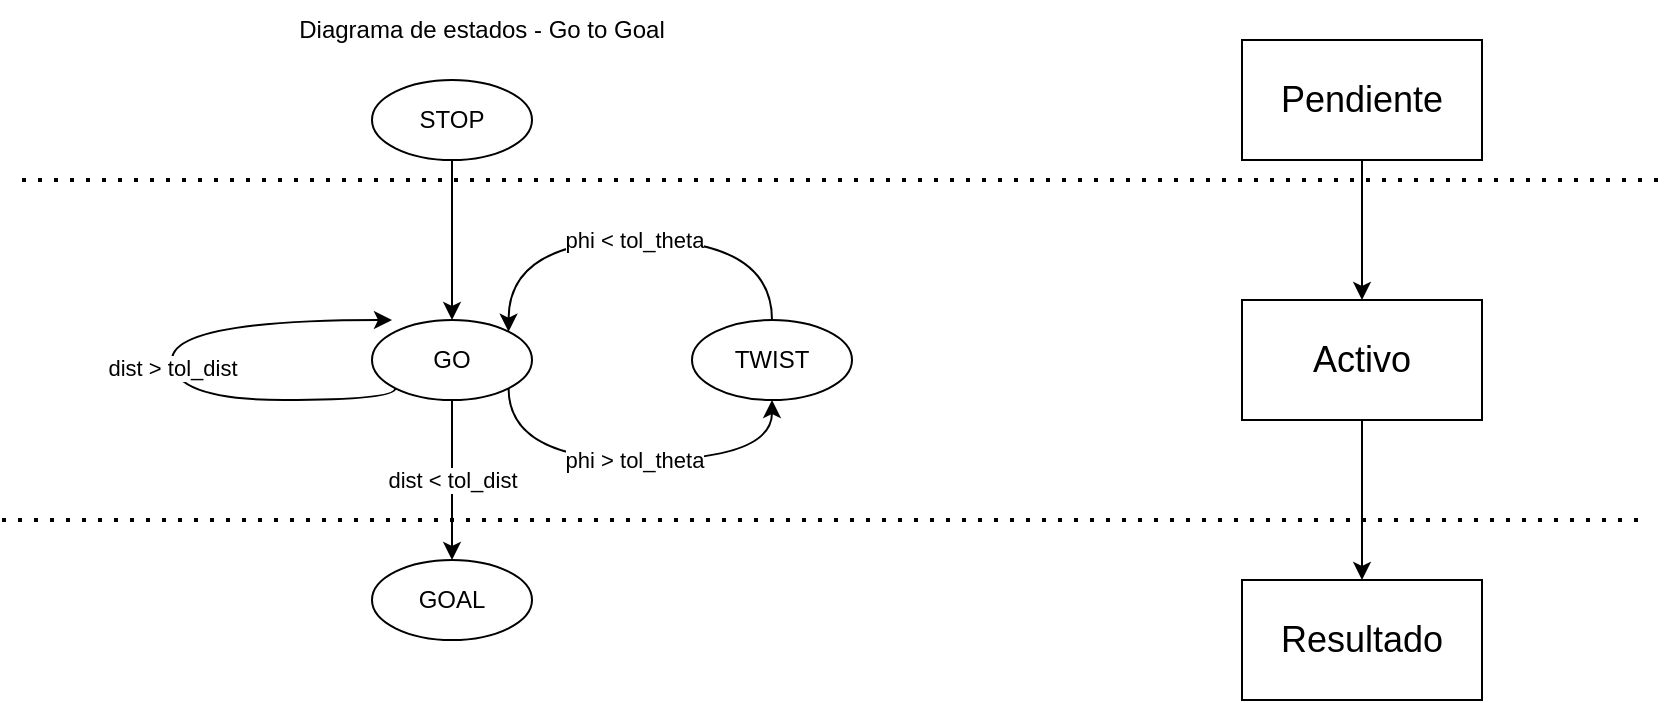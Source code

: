 <mxfile>
    <diagram id="CmNSt037pfmFF0u0RwWw" name="Go2Goal">
        <mxGraphModel dx="1874" dy="293" grid="1" gridSize="10" guides="1" tooltips="1" connect="1" arrows="1" fold="1" page="1" pageScale="1" pageWidth="850" pageHeight="1100" math="0" shadow="0">
            <root>
                <mxCell id="0"/>
                <mxCell id="1" parent="0"/>
                <mxCell id="8" value="" style="edgeStyle=none;html=1;" parent="1" source="2" target="7" edge="1">
                    <mxGeometry relative="1" as="geometry"/>
                </mxCell>
                <mxCell id="2" value="STOP" style="ellipse;whiteSpace=wrap;html=1;" parent="1" vertex="1">
                    <mxGeometry x="185" y="120" width="80" height="40" as="geometry"/>
                </mxCell>
                <mxCell id="15" value="dist &amp;lt; tol_dist" style="edgeStyle=none;html=1;" parent="1" source="7" target="11" edge="1">
                    <mxGeometry relative="1" as="geometry"/>
                </mxCell>
                <mxCell id="18" value="phi &amp;gt; tol_theta" style="edgeStyle=orthogonalEdgeStyle;curved=1;html=1;exitX=1;exitY=1;exitDx=0;exitDy=0;entryX=0.5;entryY=1;entryDx=0;entryDy=0;" parent="1" source="7" target="9" edge="1">
                    <mxGeometry relative="1" as="geometry">
                        <Array as="points">
                            <mxPoint x="385" y="310"/>
                        </Array>
                    </mxGeometry>
                </mxCell>
                <mxCell id="7" value="GO" style="ellipse;whiteSpace=wrap;html=1;" parent="1" vertex="1">
                    <mxGeometry x="185" y="240" width="80" height="40" as="geometry"/>
                </mxCell>
                <mxCell id="19" value="phi &amp;lt; tol_theta" style="edgeStyle=orthogonalEdgeStyle;curved=1;html=1;exitX=0.5;exitY=0;exitDx=0;exitDy=0;entryX=1;entryY=0;entryDx=0;entryDy=0;" parent="1" source="9" target="7" edge="1">
                    <mxGeometry relative="1" as="geometry">
                        <Array as="points">
                            <mxPoint x="385" y="200"/>
                            <mxPoint x="253" y="200"/>
                        </Array>
                    </mxGeometry>
                </mxCell>
                <mxCell id="9" value="TWIST" style="ellipse;whiteSpace=wrap;html=1;" parent="1" vertex="1">
                    <mxGeometry x="345" y="240" width="80" height="40" as="geometry"/>
                </mxCell>
                <mxCell id="11" value="GOAL" style="ellipse;whiteSpace=wrap;html=1;" parent="1" vertex="1">
                    <mxGeometry x="185" y="360" width="80" height="40" as="geometry"/>
                </mxCell>
                <mxCell id="20" value="dist &amp;gt; tol_dist" style="edgeStyle=orthogonalEdgeStyle;curved=1;html=1;exitX=0;exitY=1;exitDx=0;exitDy=0;" parent="1" source="7" edge="1">
                    <mxGeometry relative="1" as="geometry">
                        <mxPoint x="195" y="240" as="targetPoint"/>
                        <Array as="points">
                            <mxPoint x="197" y="280"/>
                            <mxPoint x="85" y="280"/>
                            <mxPoint x="85" y="240"/>
                        </Array>
                    </mxGeometry>
                </mxCell>
                <mxCell id="21" value="Diagrama de estados - Go to Goal" style="text;strokeColor=none;align=center;fillColor=none;html=1;verticalAlign=middle;whiteSpace=wrap;rounded=0;" parent="1" vertex="1">
                    <mxGeometry x="65" y="80" width="350" height="30" as="geometry"/>
                </mxCell>
                <mxCell id="22" value="" style="endArrow=none;dashed=1;html=1;dashPattern=1 3;strokeWidth=2;" edge="1" parent="1">
                    <mxGeometry width="50" height="50" relative="1" as="geometry">
                        <mxPoint x="10" y="170" as="sourcePoint"/>
                        <mxPoint x="830" y="170" as="targetPoint"/>
                    </mxGeometry>
                </mxCell>
                <mxCell id="23" value="" style="endArrow=none;dashed=1;html=1;dashPattern=1 3;strokeWidth=2;" edge="1" parent="1">
                    <mxGeometry width="50" height="50" relative="1" as="geometry">
                        <mxPoint y="340" as="sourcePoint"/>
                        <mxPoint x="820" y="340" as="targetPoint"/>
                    </mxGeometry>
                </mxCell>
                <mxCell id="26" value="" style="edgeStyle=none;html=1;" edge="1" parent="1" source="24" target="25">
                    <mxGeometry relative="1" as="geometry"/>
                </mxCell>
                <mxCell id="24" value="&lt;font style=&quot;font-size: 18px;&quot;&gt;Pendiente&lt;/font&gt;" style="rounded=0;whiteSpace=wrap;html=1;" vertex="1" parent="1">
                    <mxGeometry x="620" y="100" width="120" height="60" as="geometry"/>
                </mxCell>
                <mxCell id="29" value="" style="edgeStyle=none;html=1;" edge="1" parent="1" source="25" target="28">
                    <mxGeometry relative="1" as="geometry"/>
                </mxCell>
                <mxCell id="25" value="&lt;font style=&quot;font-size: 18px;&quot;&gt;Activo&lt;/font&gt;" style="rounded=0;whiteSpace=wrap;html=1;" vertex="1" parent="1">
                    <mxGeometry x="620" y="230" width="120" height="60" as="geometry"/>
                </mxCell>
                <mxCell id="28" value="&lt;font style=&quot;font-size: 18px;&quot;&gt;Resultado&lt;/font&gt;" style="rounded=0;whiteSpace=wrap;html=1;" vertex="1" parent="1">
                    <mxGeometry x="620" y="370" width="120" height="60" as="geometry"/>
                </mxCell>
            </root>
        </mxGraphModel>
    </diagram>
</mxfile>
